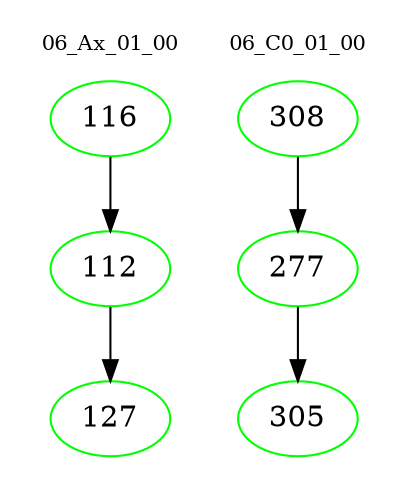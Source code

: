 digraph{
subgraph cluster_0 {
color = white
label = "06_Ax_01_00";
fontsize=10;
T0_116 [label="116", color="green"]
T0_116 -> T0_112 [color="black"]
T0_112 [label="112", color="green"]
T0_112 -> T0_127 [color="black"]
T0_127 [label="127", color="green"]
}
subgraph cluster_1 {
color = white
label = "06_C0_01_00";
fontsize=10;
T1_308 [label="308", color="green"]
T1_308 -> T1_277 [color="black"]
T1_277 [label="277", color="green"]
T1_277 -> T1_305 [color="black"]
T1_305 [label="305", color="green"]
}
}
